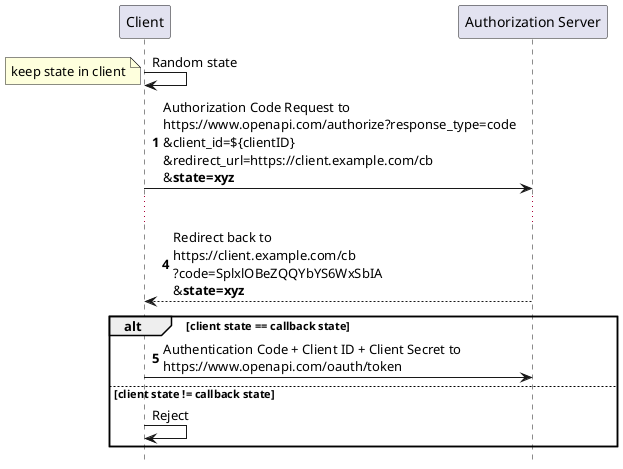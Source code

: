 @startuml
hide footbox
participant "Client" as client
participant "Authorization Server" as oauth

client -> client: Random state
note left
keep state in client
end note

autonumber 1
client -> oauth: Authorization Code Request to \n\
https://www.openapi.com/authorize?response_type=code\n\
&client_id=${clientID}\n\
&redirect_url=https://client.example.com/cb\n\
&**state=xyz**
...
autonumber 4
oauth --> client: Redirect back to\n\
https://client.example.com/cb\n\
?code=SplxlOBeZQQYbYS6WxSbIA\n\
&**state=xyz**

alt client state == callback state
autonumber 5
client -> oauth: Authentication Code + Client ID + Client Secret to \n\
https://www.openapi.com/oauth/token
else client state != callback state
autonumber stop
client -> client: Reject
end
@enduml
